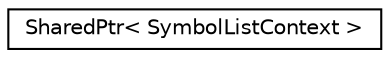 digraph "Graphical Class Hierarchy"
{
 // INTERACTIVE_SVG=YES
  edge [fontname="Helvetica",fontsize="10",labelfontname="Helvetica",labelfontsize="10"];
  node [fontname="Helvetica",fontsize="10",shape=record];
  rankdir="LR";
  Node0 [label="SharedPtr\< SymbolListContext \>",height=0.2,width=0.4,color="black", fillcolor="white", style="filled",URL="$df/d12/class_shared_ptr.html"];
}
